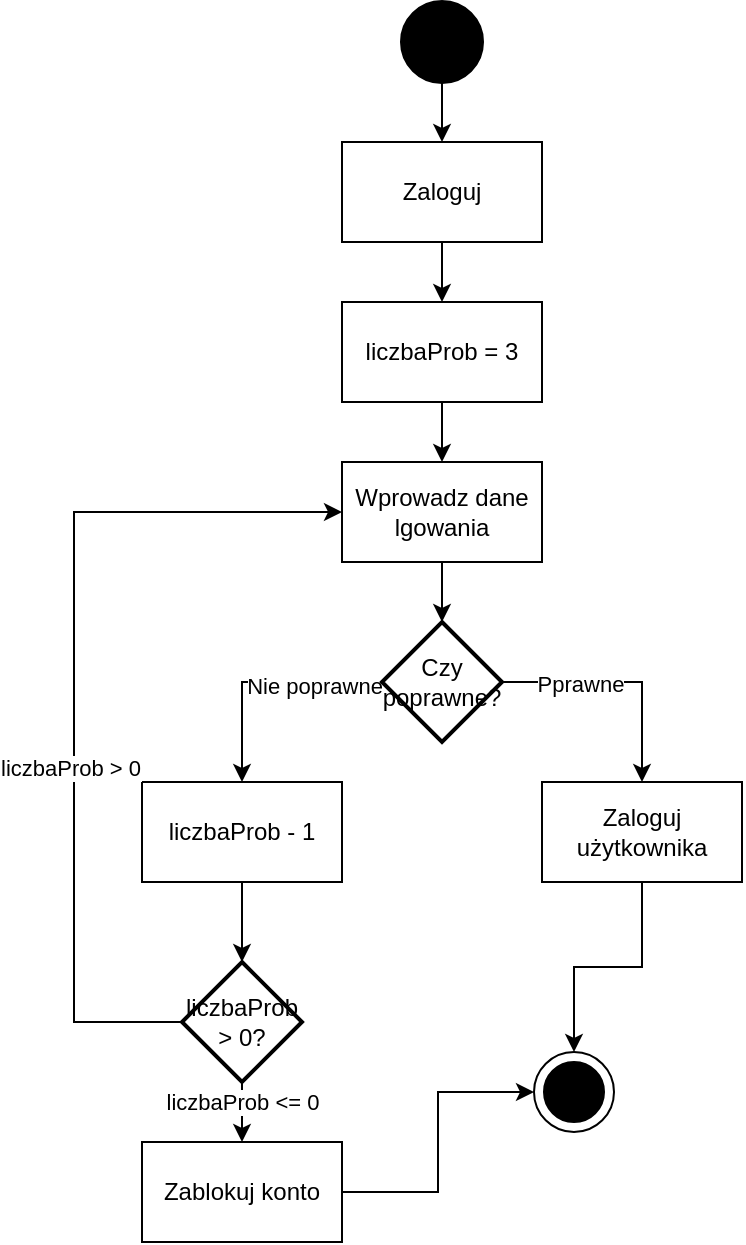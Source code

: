 <mxfile version="26.1.3">
  <diagram id="TugoXOORlEivbQlCknEO" name="Strona-1">
    <mxGraphModel dx="1050" dy="530" grid="1" gridSize="10" guides="1" tooltips="1" connect="1" arrows="1" fold="1" page="1" pageScale="1" pageWidth="827" pageHeight="1169" math="0" shadow="0">
      <root>
        <mxCell id="0" />
        <mxCell id="1" parent="0" />
        <mxCell id="DekP-fdwlb1rMsyHYvmg-3" style="edgeStyle=orthogonalEdgeStyle;rounded=0;orthogonalLoop=1;jettySize=auto;html=1;exitX=0.5;exitY=1;exitDx=0;exitDy=0;entryX=0.5;entryY=0;entryDx=0;entryDy=0;" edge="1" parent="1" source="DekP-fdwlb1rMsyHYvmg-1" target="DekP-fdwlb1rMsyHYvmg-2">
          <mxGeometry relative="1" as="geometry" />
        </mxCell>
        <mxCell id="DekP-fdwlb1rMsyHYvmg-1" value="" style="shape=ellipse;html=1;fillColor=strokeColor;strokeWidth=2;verticalLabelPosition=bottom;verticalAlignment=top;strokeColor=#000000;fontSize=18;fontColor=#ffffff;" vertex="1" parent="1">
          <mxGeometry x="394" y="40" width="40" height="40" as="geometry" />
        </mxCell>
        <mxCell id="DekP-fdwlb1rMsyHYvmg-6" style="edgeStyle=orthogonalEdgeStyle;rounded=0;orthogonalLoop=1;jettySize=auto;html=1;exitX=0.5;exitY=1;exitDx=0;exitDy=0;entryX=0.5;entryY=0;entryDx=0;entryDy=0;" edge="1" parent="1" source="DekP-fdwlb1rMsyHYvmg-2" target="DekP-fdwlb1rMsyHYvmg-5">
          <mxGeometry relative="1" as="geometry" />
        </mxCell>
        <mxCell id="DekP-fdwlb1rMsyHYvmg-2" value="Zaloguj" style="rounded=0;whiteSpace=wrap;html=1;" vertex="1" parent="1">
          <mxGeometry x="364" y="110" width="100" height="50" as="geometry" />
        </mxCell>
        <mxCell id="DekP-fdwlb1rMsyHYvmg-8" style="edgeStyle=orthogonalEdgeStyle;rounded=0;orthogonalLoop=1;jettySize=auto;html=1;exitX=0.5;exitY=1;exitDx=0;exitDy=0;entryX=0.5;entryY=0;entryDx=0;entryDy=0;" edge="1" parent="1" source="DekP-fdwlb1rMsyHYvmg-5" target="DekP-fdwlb1rMsyHYvmg-7">
          <mxGeometry relative="1" as="geometry" />
        </mxCell>
        <mxCell id="DekP-fdwlb1rMsyHYvmg-5" value="liczbaProb = 3" style="rounded=0;whiteSpace=wrap;html=1;" vertex="1" parent="1">
          <mxGeometry x="364" y="190" width="100" height="50" as="geometry" />
        </mxCell>
        <mxCell id="DekP-fdwlb1rMsyHYvmg-7" value="Wprowadz dane&lt;div&gt;lgowania&lt;/div&gt;" style="rounded=0;whiteSpace=wrap;html=1;" vertex="1" parent="1">
          <mxGeometry x="364" y="270" width="100" height="50" as="geometry" />
        </mxCell>
        <mxCell id="DekP-fdwlb1rMsyHYvmg-12" style="edgeStyle=orthogonalEdgeStyle;rounded=0;orthogonalLoop=1;jettySize=auto;html=1;exitX=1;exitY=0.5;exitDx=0;exitDy=0;exitPerimeter=0;entryX=0.5;entryY=0;entryDx=0;entryDy=0;" edge="1" parent="1" source="DekP-fdwlb1rMsyHYvmg-9" target="DekP-fdwlb1rMsyHYvmg-11">
          <mxGeometry relative="1" as="geometry" />
        </mxCell>
        <mxCell id="DekP-fdwlb1rMsyHYvmg-13" value="Pprawne" style="edgeLabel;html=1;align=center;verticalAlign=middle;resizable=0;points=[];" vertex="1" connectable="0" parent="DekP-fdwlb1rMsyHYvmg-12">
          <mxGeometry x="-0.353" y="-1" relative="1" as="geometry">
            <mxPoint as="offset" />
          </mxGeometry>
        </mxCell>
        <mxCell id="DekP-fdwlb1rMsyHYvmg-15" style="edgeStyle=orthogonalEdgeStyle;rounded=0;orthogonalLoop=1;jettySize=auto;html=1;exitX=0;exitY=0.5;exitDx=0;exitDy=0;exitPerimeter=0;entryX=0.5;entryY=0;entryDx=0;entryDy=0;" edge="1" parent="1" source="DekP-fdwlb1rMsyHYvmg-9" target="DekP-fdwlb1rMsyHYvmg-14">
          <mxGeometry relative="1" as="geometry" />
        </mxCell>
        <mxCell id="DekP-fdwlb1rMsyHYvmg-16" value="Nie poprawne" style="edgeLabel;html=1;align=center;verticalAlign=middle;resizable=0;points=[];" vertex="1" connectable="0" parent="DekP-fdwlb1rMsyHYvmg-15">
          <mxGeometry x="-0.43" y="2" relative="1" as="geometry">
            <mxPoint as="offset" />
          </mxGeometry>
        </mxCell>
        <mxCell id="DekP-fdwlb1rMsyHYvmg-9" value="Czy poprawne?" style="strokeWidth=2;html=1;shape=mxgraph.flowchart.decision;whiteSpace=wrap;" vertex="1" parent="1">
          <mxGeometry x="384" y="350" width="60" height="60" as="geometry" />
        </mxCell>
        <mxCell id="DekP-fdwlb1rMsyHYvmg-10" style="edgeStyle=orthogonalEdgeStyle;rounded=0;orthogonalLoop=1;jettySize=auto;html=1;exitX=0.5;exitY=1;exitDx=0;exitDy=0;entryX=0.5;entryY=0;entryDx=0;entryDy=0;entryPerimeter=0;" edge="1" parent="1" source="DekP-fdwlb1rMsyHYvmg-7" target="DekP-fdwlb1rMsyHYvmg-9">
          <mxGeometry relative="1" as="geometry" />
        </mxCell>
        <mxCell id="DekP-fdwlb1rMsyHYvmg-11" value="Zaloguj użytkownika" style="rounded=0;whiteSpace=wrap;html=1;" vertex="1" parent="1">
          <mxGeometry x="464" y="430" width="100" height="50" as="geometry" />
        </mxCell>
        <mxCell id="DekP-fdwlb1rMsyHYvmg-14" value="liczbaProb - 1" style="rounded=0;whiteSpace=wrap;html=1;" vertex="1" parent="1">
          <mxGeometry x="264" y="430" width="100" height="50" as="geometry" />
        </mxCell>
        <mxCell id="DekP-fdwlb1rMsyHYvmg-19" style="edgeStyle=orthogonalEdgeStyle;rounded=0;orthogonalLoop=1;jettySize=auto;html=1;exitX=0;exitY=0.5;exitDx=0;exitDy=0;exitPerimeter=0;entryX=0;entryY=0.5;entryDx=0;entryDy=0;" edge="1" parent="1" source="DekP-fdwlb1rMsyHYvmg-17" target="DekP-fdwlb1rMsyHYvmg-7">
          <mxGeometry relative="1" as="geometry">
            <Array as="points">
              <mxPoint x="230" y="550" />
              <mxPoint x="230" y="295" />
            </Array>
          </mxGeometry>
        </mxCell>
        <mxCell id="DekP-fdwlb1rMsyHYvmg-20" value="liczbaProb &amp;gt; 0" style="edgeLabel;html=1;align=center;verticalAlign=middle;resizable=0;points=[];" vertex="1" connectable="0" parent="DekP-fdwlb1rMsyHYvmg-19">
          <mxGeometry x="-0.182" y="2" relative="1" as="geometry">
            <mxPoint as="offset" />
          </mxGeometry>
        </mxCell>
        <mxCell id="DekP-fdwlb1rMsyHYvmg-22" style="edgeStyle=orthogonalEdgeStyle;rounded=0;orthogonalLoop=1;jettySize=auto;html=1;exitX=0.5;exitY=1;exitDx=0;exitDy=0;exitPerimeter=0;entryX=0.5;entryY=0;entryDx=0;entryDy=0;" edge="1" parent="1" source="DekP-fdwlb1rMsyHYvmg-17" target="DekP-fdwlb1rMsyHYvmg-21">
          <mxGeometry relative="1" as="geometry" />
        </mxCell>
        <mxCell id="DekP-fdwlb1rMsyHYvmg-23" value="liczbaProb &amp;lt;= 0" style="edgeLabel;html=1;align=center;verticalAlign=middle;resizable=0;points=[];" vertex="1" connectable="0" parent="DekP-fdwlb1rMsyHYvmg-22">
          <mxGeometry x="-0.347" relative="1" as="geometry">
            <mxPoint as="offset" />
          </mxGeometry>
        </mxCell>
        <mxCell id="DekP-fdwlb1rMsyHYvmg-17" value="liczbaProb &amp;gt; 0?" style="strokeWidth=2;html=1;shape=mxgraph.flowchart.decision;whiteSpace=wrap;" vertex="1" parent="1">
          <mxGeometry x="284" y="520" width="60" height="60" as="geometry" />
        </mxCell>
        <mxCell id="DekP-fdwlb1rMsyHYvmg-18" style="edgeStyle=orthogonalEdgeStyle;rounded=0;orthogonalLoop=1;jettySize=auto;html=1;exitX=0.5;exitY=1;exitDx=0;exitDy=0;entryX=0.5;entryY=0;entryDx=0;entryDy=0;entryPerimeter=0;" edge="1" parent="1" source="DekP-fdwlb1rMsyHYvmg-14" target="DekP-fdwlb1rMsyHYvmg-17">
          <mxGeometry relative="1" as="geometry" />
        </mxCell>
        <mxCell id="DekP-fdwlb1rMsyHYvmg-21" value="Zablokuj konto" style="rounded=0;whiteSpace=wrap;html=1;" vertex="1" parent="1">
          <mxGeometry x="264" y="610" width="100" height="50" as="geometry" />
        </mxCell>
        <mxCell id="DekP-fdwlb1rMsyHYvmg-24" value="" style="shape=mxgraph.sysml.actFinal;html=1;verticalLabelPosition=bottom;labelBackgroundColor=#ffffff;verticalAlign=top;" vertex="1" parent="1">
          <mxGeometry x="460" y="565" width="40" height="40" as="geometry" />
        </mxCell>
        <mxCell id="DekP-fdwlb1rMsyHYvmg-25" style="edgeStyle=orthogonalEdgeStyle;rounded=0;orthogonalLoop=1;jettySize=auto;html=1;exitX=0.5;exitY=1;exitDx=0;exitDy=0;entryX=0.5;entryY=0;entryDx=0;entryDy=0;entryPerimeter=0;" edge="1" parent="1" source="DekP-fdwlb1rMsyHYvmg-11" target="DekP-fdwlb1rMsyHYvmg-24">
          <mxGeometry relative="1" as="geometry" />
        </mxCell>
        <mxCell id="DekP-fdwlb1rMsyHYvmg-26" style="edgeStyle=orthogonalEdgeStyle;rounded=0;orthogonalLoop=1;jettySize=auto;html=1;exitX=1;exitY=0.5;exitDx=0;exitDy=0;entryX=0;entryY=0.5;entryDx=0;entryDy=0;entryPerimeter=0;" edge="1" parent="1" source="DekP-fdwlb1rMsyHYvmg-21" target="DekP-fdwlb1rMsyHYvmg-24">
          <mxGeometry relative="1" as="geometry" />
        </mxCell>
      </root>
    </mxGraphModel>
  </diagram>
</mxfile>
